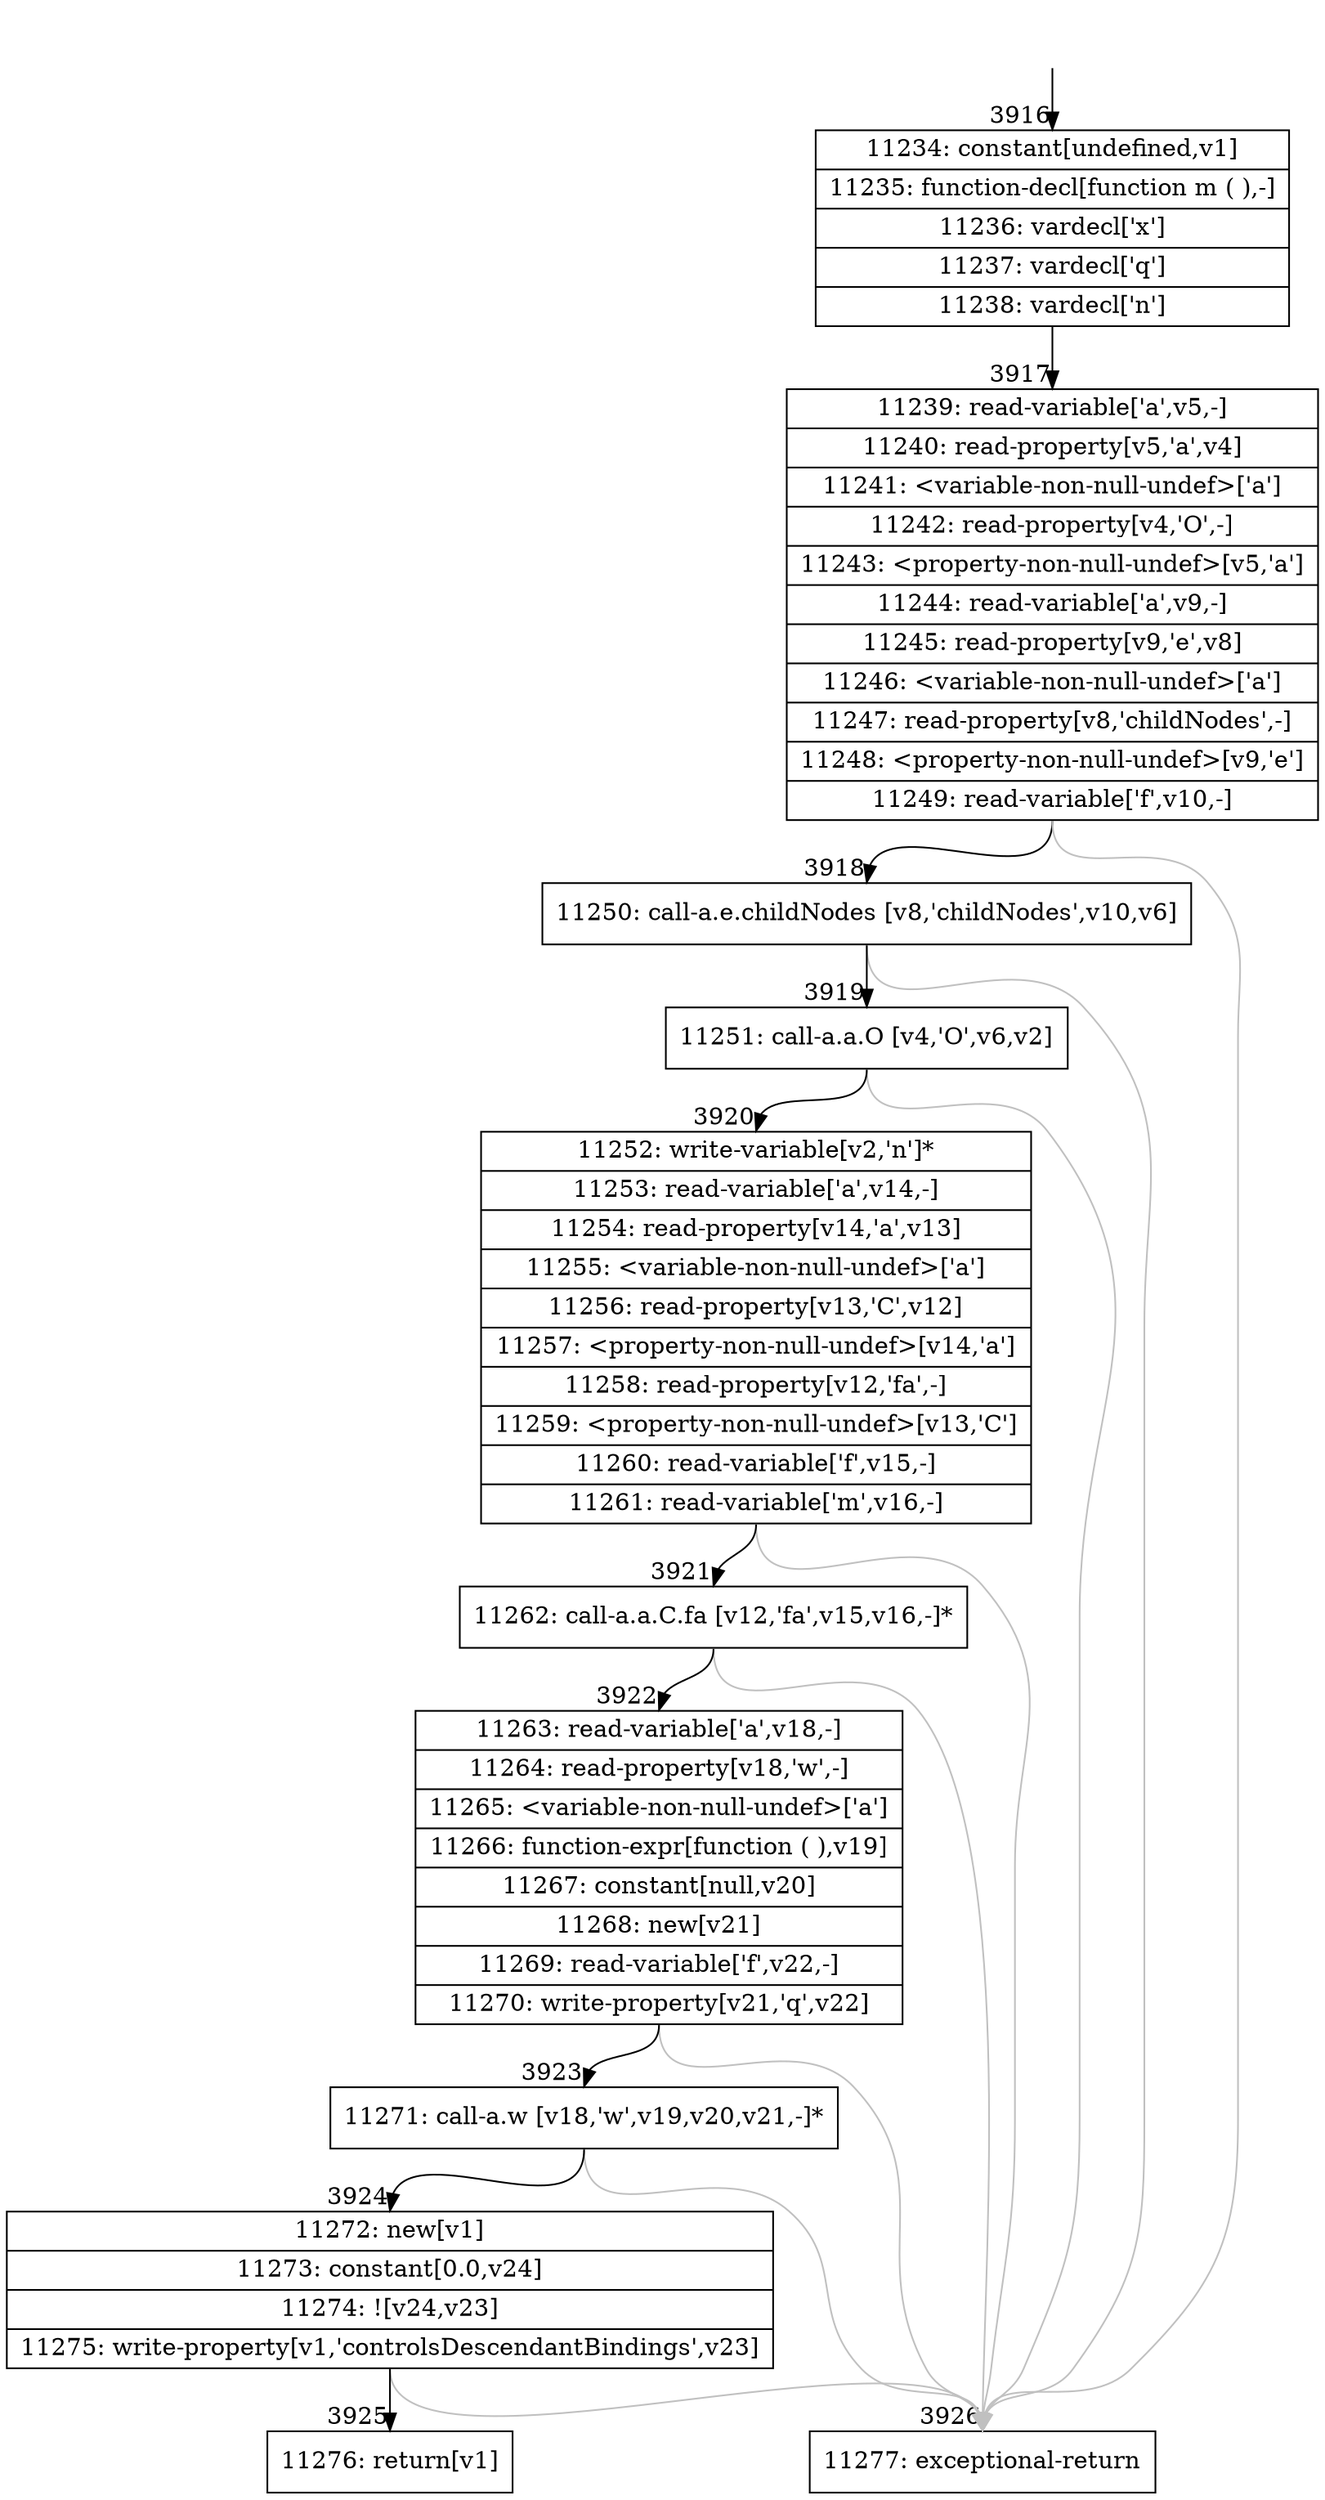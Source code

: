 digraph {
rankdir="TD"
BB_entry327[shape=none,label=""];
BB_entry327 -> BB3916 [tailport=s, headport=n, headlabel="    3916"]
BB3916 [shape=record label="{11234: constant[undefined,v1]|11235: function-decl[function m ( ),-]|11236: vardecl['x']|11237: vardecl['q']|11238: vardecl['n']}" ] 
BB3916 -> BB3917 [tailport=s, headport=n, headlabel="      3917"]
BB3917 [shape=record label="{11239: read-variable['a',v5,-]|11240: read-property[v5,'a',v4]|11241: \<variable-non-null-undef\>['a']|11242: read-property[v4,'O',-]|11243: \<property-non-null-undef\>[v5,'a']|11244: read-variable['a',v9,-]|11245: read-property[v9,'e',v8]|11246: \<variable-non-null-undef\>['a']|11247: read-property[v8,'childNodes',-]|11248: \<property-non-null-undef\>[v9,'e']|11249: read-variable['f',v10,-]}" ] 
BB3917 -> BB3918 [tailport=s, headport=n, headlabel="      3918"]
BB3917 -> BB3926 [tailport=s, headport=n, color=gray, headlabel="      3926"]
BB3918 [shape=record label="{11250: call-a.e.childNodes [v8,'childNodes',v10,v6]}" ] 
BB3918 -> BB3919 [tailport=s, headport=n, headlabel="      3919"]
BB3918 -> BB3926 [tailport=s, headport=n, color=gray]
BB3919 [shape=record label="{11251: call-a.a.O [v4,'O',v6,v2]}" ] 
BB3919 -> BB3920 [tailport=s, headport=n, headlabel="      3920"]
BB3919 -> BB3926 [tailport=s, headport=n, color=gray]
BB3920 [shape=record label="{11252: write-variable[v2,'n']*|11253: read-variable['a',v14,-]|11254: read-property[v14,'a',v13]|11255: \<variable-non-null-undef\>['a']|11256: read-property[v13,'C',v12]|11257: \<property-non-null-undef\>[v14,'a']|11258: read-property[v12,'fa',-]|11259: \<property-non-null-undef\>[v13,'C']|11260: read-variable['f',v15,-]|11261: read-variable['m',v16,-]}" ] 
BB3920 -> BB3921 [tailport=s, headport=n, headlabel="      3921"]
BB3920 -> BB3926 [tailport=s, headport=n, color=gray]
BB3921 [shape=record label="{11262: call-a.a.C.fa [v12,'fa',v15,v16,-]*}" ] 
BB3921 -> BB3922 [tailport=s, headport=n, headlabel="      3922"]
BB3921 -> BB3926 [tailport=s, headport=n, color=gray]
BB3922 [shape=record label="{11263: read-variable['a',v18,-]|11264: read-property[v18,'w',-]|11265: \<variable-non-null-undef\>['a']|11266: function-expr[function ( ),v19]|11267: constant[null,v20]|11268: new[v21]|11269: read-variable['f',v22,-]|11270: write-property[v21,'q',v22]}" ] 
BB3922 -> BB3923 [tailport=s, headport=n, headlabel="      3923"]
BB3922 -> BB3926 [tailport=s, headport=n, color=gray]
BB3923 [shape=record label="{11271: call-a.w [v18,'w',v19,v20,v21,-]*}" ] 
BB3923 -> BB3924 [tailport=s, headport=n, headlabel="      3924"]
BB3923 -> BB3926 [tailport=s, headport=n, color=gray]
BB3924 [shape=record label="{11272: new[v1]|11273: constant[0.0,v24]|11274: ![v24,v23]|11275: write-property[v1,'controlsDescendantBindings',v23]}" ] 
BB3924 -> BB3925 [tailport=s, headport=n, headlabel="      3925"]
BB3924 -> BB3926 [tailport=s, headport=n, color=gray]
BB3925 [shape=record label="{11276: return[v1]}" ] 
BB3926 [shape=record label="{11277: exceptional-return}" ] 
}
